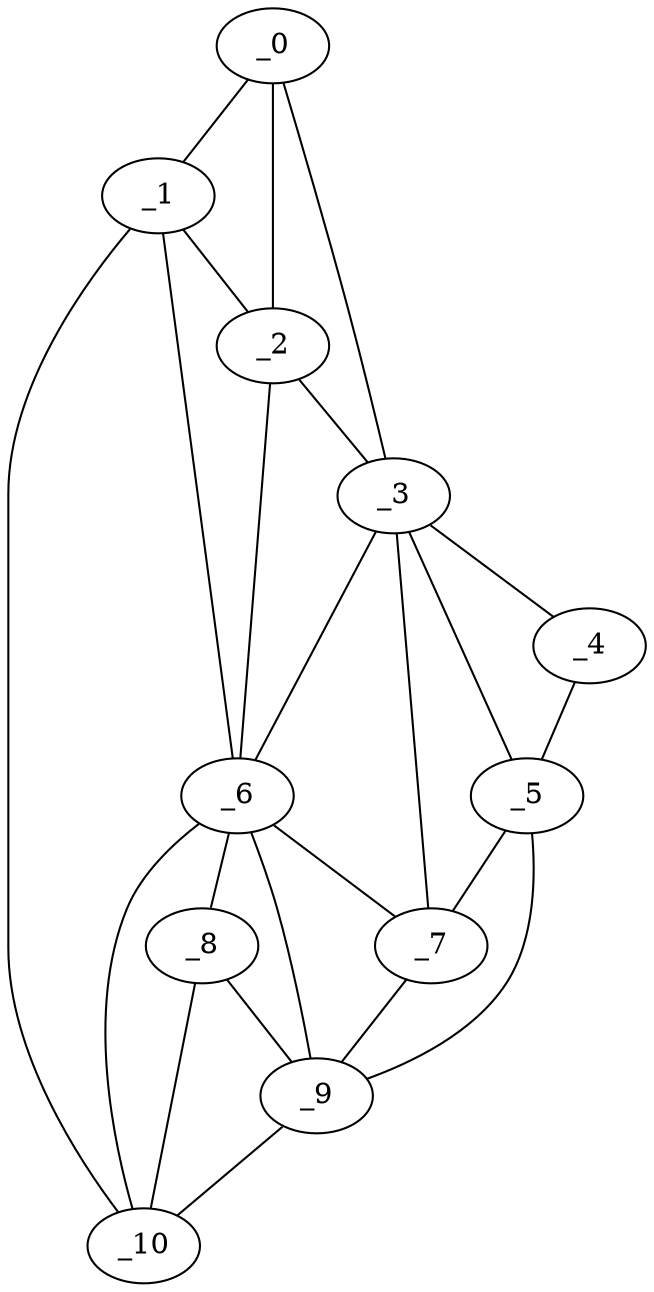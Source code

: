 graph "obj53__345.gxl" {
	_0	 [x=14,
		y=32];
	_1	 [x=17,
		y=58];
	_0 -- _1	 [valence=1];
	_2	 [x=21,
		y=46];
	_0 -- _2	 [valence=2];
	_3	 [x=95,
		y=25];
	_0 -- _3	 [valence=1];
	_1 -- _2	 [valence=1];
	_6	 [x=108,
		y=82];
	_1 -- _6	 [valence=2];
	_10	 [x=124,
		y=90];
	_1 -- _10	 [valence=1];
	_2 -- _3	 [valence=1];
	_2 -- _6	 [valence=2];
	_4	 [x=104,
		y=27];
	_3 -- _4	 [valence=1];
	_5	 [x=108,
		y=32];
	_3 -- _5	 [valence=2];
	_3 -- _6	 [valence=2];
	_7	 [x=113,
		y=54];
	_3 -- _7	 [valence=1];
	_4 -- _5	 [valence=1];
	_5 -- _7	 [valence=1];
	_9	 [x=121,
		y=63];
	_5 -- _9	 [valence=1];
	_6 -- _7	 [valence=2];
	_8	 [x=120,
		y=75];
	_6 -- _8	 [valence=2];
	_6 -- _9	 [valence=2];
	_6 -- _10	 [valence=1];
	_7 -- _9	 [valence=2];
	_8 -- _9	 [valence=2];
	_8 -- _10	 [valence=1];
	_9 -- _10	 [valence=1];
}
